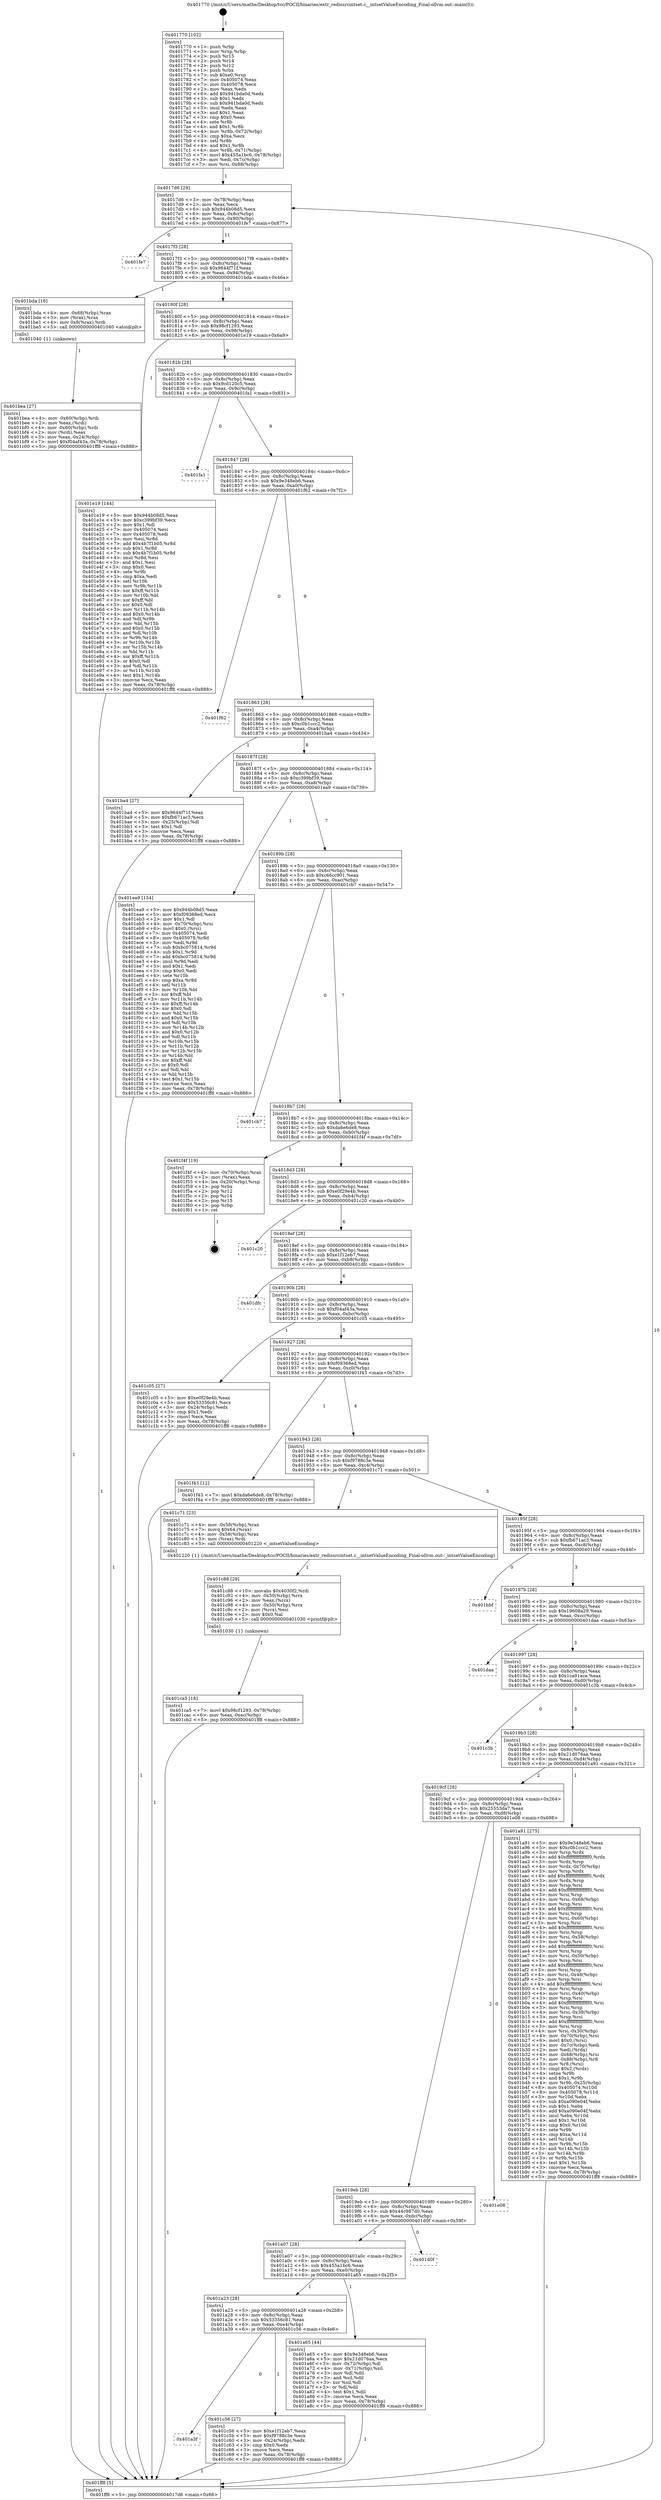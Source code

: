 digraph "0x401770" {
  label = "0x401770 (/mnt/c/Users/mathe/Desktop/tcc/POCII/binaries/extr_redissrcintset.c__intsetValueEncoding_Final-ollvm.out::main(0))"
  labelloc = "t"
  node[shape=record]

  Entry [label="",width=0.3,height=0.3,shape=circle,fillcolor=black,style=filled]
  "0x4017d6" [label="{
     0x4017d6 [29]\l
     | [instrs]\l
     &nbsp;&nbsp;0x4017d6 \<+3\>: mov -0x78(%rbp),%eax\l
     &nbsp;&nbsp;0x4017d9 \<+2\>: mov %eax,%ecx\l
     &nbsp;&nbsp;0x4017db \<+6\>: sub $0x944b08d5,%ecx\l
     &nbsp;&nbsp;0x4017e1 \<+6\>: mov %eax,-0x8c(%rbp)\l
     &nbsp;&nbsp;0x4017e7 \<+6\>: mov %ecx,-0x90(%rbp)\l
     &nbsp;&nbsp;0x4017ed \<+6\>: je 0000000000401fe7 \<main+0x877\>\l
  }"]
  "0x401fe7" [label="{
     0x401fe7\l
  }", style=dashed]
  "0x4017f3" [label="{
     0x4017f3 [28]\l
     | [instrs]\l
     &nbsp;&nbsp;0x4017f3 \<+5\>: jmp 00000000004017f8 \<main+0x88\>\l
     &nbsp;&nbsp;0x4017f8 \<+6\>: mov -0x8c(%rbp),%eax\l
     &nbsp;&nbsp;0x4017fe \<+5\>: sub $0x9644f71f,%eax\l
     &nbsp;&nbsp;0x401803 \<+6\>: mov %eax,-0x94(%rbp)\l
     &nbsp;&nbsp;0x401809 \<+6\>: je 0000000000401bda \<main+0x46a\>\l
  }"]
  Exit [label="",width=0.3,height=0.3,shape=circle,fillcolor=black,style=filled,peripheries=2]
  "0x401bda" [label="{
     0x401bda [16]\l
     | [instrs]\l
     &nbsp;&nbsp;0x401bda \<+4\>: mov -0x68(%rbp),%rax\l
     &nbsp;&nbsp;0x401bde \<+3\>: mov (%rax),%rax\l
     &nbsp;&nbsp;0x401be1 \<+4\>: mov 0x8(%rax),%rdi\l
     &nbsp;&nbsp;0x401be5 \<+5\>: call 0000000000401040 \<atoi@plt\>\l
     | [calls]\l
     &nbsp;&nbsp;0x401040 \{1\} (unknown)\l
  }"]
  "0x40180f" [label="{
     0x40180f [28]\l
     | [instrs]\l
     &nbsp;&nbsp;0x40180f \<+5\>: jmp 0000000000401814 \<main+0xa4\>\l
     &nbsp;&nbsp;0x401814 \<+6\>: mov -0x8c(%rbp),%eax\l
     &nbsp;&nbsp;0x40181a \<+5\>: sub $0x98cf1293,%eax\l
     &nbsp;&nbsp;0x40181f \<+6\>: mov %eax,-0x98(%rbp)\l
     &nbsp;&nbsp;0x401825 \<+6\>: je 0000000000401e19 \<main+0x6a9\>\l
  }"]
  "0x401ca5" [label="{
     0x401ca5 [18]\l
     | [instrs]\l
     &nbsp;&nbsp;0x401ca5 \<+7\>: movl $0x98cf1293,-0x78(%rbp)\l
     &nbsp;&nbsp;0x401cac \<+6\>: mov %eax,-0xec(%rbp)\l
     &nbsp;&nbsp;0x401cb2 \<+5\>: jmp 0000000000401ff8 \<main+0x888\>\l
  }"]
  "0x401e19" [label="{
     0x401e19 [144]\l
     | [instrs]\l
     &nbsp;&nbsp;0x401e19 \<+5\>: mov $0x944b08d5,%eax\l
     &nbsp;&nbsp;0x401e1e \<+5\>: mov $0xc399bf39,%ecx\l
     &nbsp;&nbsp;0x401e23 \<+2\>: mov $0x1,%dl\l
     &nbsp;&nbsp;0x401e25 \<+7\>: mov 0x405074,%esi\l
     &nbsp;&nbsp;0x401e2c \<+7\>: mov 0x405078,%edi\l
     &nbsp;&nbsp;0x401e33 \<+3\>: mov %esi,%r8d\l
     &nbsp;&nbsp;0x401e36 \<+7\>: add $0x4b7f1b05,%r8d\l
     &nbsp;&nbsp;0x401e3d \<+4\>: sub $0x1,%r8d\l
     &nbsp;&nbsp;0x401e41 \<+7\>: sub $0x4b7f1b05,%r8d\l
     &nbsp;&nbsp;0x401e48 \<+4\>: imul %r8d,%esi\l
     &nbsp;&nbsp;0x401e4c \<+3\>: and $0x1,%esi\l
     &nbsp;&nbsp;0x401e4f \<+3\>: cmp $0x0,%esi\l
     &nbsp;&nbsp;0x401e52 \<+4\>: sete %r9b\l
     &nbsp;&nbsp;0x401e56 \<+3\>: cmp $0xa,%edi\l
     &nbsp;&nbsp;0x401e59 \<+4\>: setl %r10b\l
     &nbsp;&nbsp;0x401e5d \<+3\>: mov %r9b,%r11b\l
     &nbsp;&nbsp;0x401e60 \<+4\>: xor $0xff,%r11b\l
     &nbsp;&nbsp;0x401e64 \<+3\>: mov %r10b,%bl\l
     &nbsp;&nbsp;0x401e67 \<+3\>: xor $0xff,%bl\l
     &nbsp;&nbsp;0x401e6a \<+3\>: xor $0x0,%dl\l
     &nbsp;&nbsp;0x401e6d \<+3\>: mov %r11b,%r14b\l
     &nbsp;&nbsp;0x401e70 \<+4\>: and $0x0,%r14b\l
     &nbsp;&nbsp;0x401e74 \<+3\>: and %dl,%r9b\l
     &nbsp;&nbsp;0x401e77 \<+3\>: mov %bl,%r15b\l
     &nbsp;&nbsp;0x401e7a \<+4\>: and $0x0,%r15b\l
     &nbsp;&nbsp;0x401e7e \<+3\>: and %dl,%r10b\l
     &nbsp;&nbsp;0x401e81 \<+3\>: or %r9b,%r14b\l
     &nbsp;&nbsp;0x401e84 \<+3\>: or %r10b,%r15b\l
     &nbsp;&nbsp;0x401e87 \<+3\>: xor %r15b,%r14b\l
     &nbsp;&nbsp;0x401e8a \<+3\>: or %bl,%r11b\l
     &nbsp;&nbsp;0x401e8d \<+4\>: xor $0xff,%r11b\l
     &nbsp;&nbsp;0x401e91 \<+3\>: or $0x0,%dl\l
     &nbsp;&nbsp;0x401e94 \<+3\>: and %dl,%r11b\l
     &nbsp;&nbsp;0x401e97 \<+3\>: or %r11b,%r14b\l
     &nbsp;&nbsp;0x401e9a \<+4\>: test $0x1,%r14b\l
     &nbsp;&nbsp;0x401e9e \<+3\>: cmovne %ecx,%eax\l
     &nbsp;&nbsp;0x401ea1 \<+3\>: mov %eax,-0x78(%rbp)\l
     &nbsp;&nbsp;0x401ea4 \<+5\>: jmp 0000000000401ff8 \<main+0x888\>\l
  }"]
  "0x40182b" [label="{
     0x40182b [28]\l
     | [instrs]\l
     &nbsp;&nbsp;0x40182b \<+5\>: jmp 0000000000401830 \<main+0xc0\>\l
     &nbsp;&nbsp;0x401830 \<+6\>: mov -0x8c(%rbp),%eax\l
     &nbsp;&nbsp;0x401836 \<+5\>: sub $0x9cd120c5,%eax\l
     &nbsp;&nbsp;0x40183b \<+6\>: mov %eax,-0x9c(%rbp)\l
     &nbsp;&nbsp;0x401841 \<+6\>: je 0000000000401fa1 \<main+0x831\>\l
  }"]
  "0x401c88" [label="{
     0x401c88 [29]\l
     | [instrs]\l
     &nbsp;&nbsp;0x401c88 \<+10\>: movabs $0x4030f2,%rdi\l
     &nbsp;&nbsp;0x401c92 \<+4\>: mov -0x50(%rbp),%rcx\l
     &nbsp;&nbsp;0x401c96 \<+2\>: mov %eax,(%rcx)\l
     &nbsp;&nbsp;0x401c98 \<+4\>: mov -0x50(%rbp),%rcx\l
     &nbsp;&nbsp;0x401c9c \<+2\>: mov (%rcx),%esi\l
     &nbsp;&nbsp;0x401c9e \<+2\>: mov $0x0,%al\l
     &nbsp;&nbsp;0x401ca0 \<+5\>: call 0000000000401030 \<printf@plt\>\l
     | [calls]\l
     &nbsp;&nbsp;0x401030 \{1\} (unknown)\l
  }"]
  "0x401fa1" [label="{
     0x401fa1\l
  }", style=dashed]
  "0x401847" [label="{
     0x401847 [28]\l
     | [instrs]\l
     &nbsp;&nbsp;0x401847 \<+5\>: jmp 000000000040184c \<main+0xdc\>\l
     &nbsp;&nbsp;0x40184c \<+6\>: mov -0x8c(%rbp),%eax\l
     &nbsp;&nbsp;0x401852 \<+5\>: sub $0x9e348eb6,%eax\l
     &nbsp;&nbsp;0x401857 \<+6\>: mov %eax,-0xa0(%rbp)\l
     &nbsp;&nbsp;0x40185d \<+6\>: je 0000000000401f62 \<main+0x7f2\>\l
  }"]
  "0x401a3f" [label="{
     0x401a3f\l
  }", style=dashed]
  "0x401f62" [label="{
     0x401f62\l
  }", style=dashed]
  "0x401863" [label="{
     0x401863 [28]\l
     | [instrs]\l
     &nbsp;&nbsp;0x401863 \<+5\>: jmp 0000000000401868 \<main+0xf8\>\l
     &nbsp;&nbsp;0x401868 \<+6\>: mov -0x8c(%rbp),%eax\l
     &nbsp;&nbsp;0x40186e \<+5\>: sub $0xc0b1ccc2,%eax\l
     &nbsp;&nbsp;0x401873 \<+6\>: mov %eax,-0xa4(%rbp)\l
     &nbsp;&nbsp;0x401879 \<+6\>: je 0000000000401ba4 \<main+0x434\>\l
  }"]
  "0x401c56" [label="{
     0x401c56 [27]\l
     | [instrs]\l
     &nbsp;&nbsp;0x401c56 \<+5\>: mov $0xe1f12eb7,%eax\l
     &nbsp;&nbsp;0x401c5b \<+5\>: mov $0xf9788c3e,%ecx\l
     &nbsp;&nbsp;0x401c60 \<+3\>: mov -0x24(%rbp),%edx\l
     &nbsp;&nbsp;0x401c63 \<+3\>: cmp $0x0,%edx\l
     &nbsp;&nbsp;0x401c66 \<+3\>: cmove %ecx,%eax\l
     &nbsp;&nbsp;0x401c69 \<+3\>: mov %eax,-0x78(%rbp)\l
     &nbsp;&nbsp;0x401c6c \<+5\>: jmp 0000000000401ff8 \<main+0x888\>\l
  }"]
  "0x401ba4" [label="{
     0x401ba4 [27]\l
     | [instrs]\l
     &nbsp;&nbsp;0x401ba4 \<+5\>: mov $0x9644f71f,%eax\l
     &nbsp;&nbsp;0x401ba9 \<+5\>: mov $0xfb671ac3,%ecx\l
     &nbsp;&nbsp;0x401bae \<+3\>: mov -0x25(%rbp),%dl\l
     &nbsp;&nbsp;0x401bb1 \<+3\>: test $0x1,%dl\l
     &nbsp;&nbsp;0x401bb4 \<+3\>: cmovne %ecx,%eax\l
     &nbsp;&nbsp;0x401bb7 \<+3\>: mov %eax,-0x78(%rbp)\l
     &nbsp;&nbsp;0x401bba \<+5\>: jmp 0000000000401ff8 \<main+0x888\>\l
  }"]
  "0x40187f" [label="{
     0x40187f [28]\l
     | [instrs]\l
     &nbsp;&nbsp;0x40187f \<+5\>: jmp 0000000000401884 \<main+0x114\>\l
     &nbsp;&nbsp;0x401884 \<+6\>: mov -0x8c(%rbp),%eax\l
     &nbsp;&nbsp;0x40188a \<+5\>: sub $0xc399bf39,%eax\l
     &nbsp;&nbsp;0x40188f \<+6\>: mov %eax,-0xa8(%rbp)\l
     &nbsp;&nbsp;0x401895 \<+6\>: je 0000000000401ea9 \<main+0x739\>\l
  }"]
  "0x401bea" [label="{
     0x401bea [27]\l
     | [instrs]\l
     &nbsp;&nbsp;0x401bea \<+4\>: mov -0x60(%rbp),%rdi\l
     &nbsp;&nbsp;0x401bee \<+2\>: mov %eax,(%rdi)\l
     &nbsp;&nbsp;0x401bf0 \<+4\>: mov -0x60(%rbp),%rdi\l
     &nbsp;&nbsp;0x401bf4 \<+2\>: mov (%rdi),%eax\l
     &nbsp;&nbsp;0x401bf6 \<+3\>: mov %eax,-0x24(%rbp)\l
     &nbsp;&nbsp;0x401bf9 \<+7\>: movl $0xf04af43a,-0x78(%rbp)\l
     &nbsp;&nbsp;0x401c00 \<+5\>: jmp 0000000000401ff8 \<main+0x888\>\l
  }"]
  "0x401ea9" [label="{
     0x401ea9 [154]\l
     | [instrs]\l
     &nbsp;&nbsp;0x401ea9 \<+5\>: mov $0x944b08d5,%eax\l
     &nbsp;&nbsp;0x401eae \<+5\>: mov $0xf09368ed,%ecx\l
     &nbsp;&nbsp;0x401eb3 \<+2\>: mov $0x1,%dl\l
     &nbsp;&nbsp;0x401eb5 \<+4\>: mov -0x70(%rbp),%rsi\l
     &nbsp;&nbsp;0x401eb9 \<+6\>: movl $0x0,(%rsi)\l
     &nbsp;&nbsp;0x401ebf \<+7\>: mov 0x405074,%edi\l
     &nbsp;&nbsp;0x401ec6 \<+8\>: mov 0x405078,%r8d\l
     &nbsp;&nbsp;0x401ece \<+3\>: mov %edi,%r9d\l
     &nbsp;&nbsp;0x401ed1 \<+7\>: sub $0xbc075814,%r9d\l
     &nbsp;&nbsp;0x401ed8 \<+4\>: sub $0x1,%r9d\l
     &nbsp;&nbsp;0x401edc \<+7\>: add $0xbc075814,%r9d\l
     &nbsp;&nbsp;0x401ee3 \<+4\>: imul %r9d,%edi\l
     &nbsp;&nbsp;0x401ee7 \<+3\>: and $0x1,%edi\l
     &nbsp;&nbsp;0x401eea \<+3\>: cmp $0x0,%edi\l
     &nbsp;&nbsp;0x401eed \<+4\>: sete %r10b\l
     &nbsp;&nbsp;0x401ef1 \<+4\>: cmp $0xa,%r8d\l
     &nbsp;&nbsp;0x401ef5 \<+4\>: setl %r11b\l
     &nbsp;&nbsp;0x401ef9 \<+3\>: mov %r10b,%bl\l
     &nbsp;&nbsp;0x401efc \<+3\>: xor $0xff,%bl\l
     &nbsp;&nbsp;0x401eff \<+3\>: mov %r11b,%r14b\l
     &nbsp;&nbsp;0x401f02 \<+4\>: xor $0xff,%r14b\l
     &nbsp;&nbsp;0x401f06 \<+3\>: xor $0x0,%dl\l
     &nbsp;&nbsp;0x401f09 \<+3\>: mov %bl,%r15b\l
     &nbsp;&nbsp;0x401f0c \<+4\>: and $0x0,%r15b\l
     &nbsp;&nbsp;0x401f10 \<+3\>: and %dl,%r10b\l
     &nbsp;&nbsp;0x401f13 \<+3\>: mov %r14b,%r12b\l
     &nbsp;&nbsp;0x401f16 \<+4\>: and $0x0,%r12b\l
     &nbsp;&nbsp;0x401f1a \<+3\>: and %dl,%r11b\l
     &nbsp;&nbsp;0x401f1d \<+3\>: or %r10b,%r15b\l
     &nbsp;&nbsp;0x401f20 \<+3\>: or %r11b,%r12b\l
     &nbsp;&nbsp;0x401f23 \<+3\>: xor %r12b,%r15b\l
     &nbsp;&nbsp;0x401f26 \<+3\>: or %r14b,%bl\l
     &nbsp;&nbsp;0x401f29 \<+3\>: xor $0xff,%bl\l
     &nbsp;&nbsp;0x401f2c \<+3\>: or $0x0,%dl\l
     &nbsp;&nbsp;0x401f2f \<+2\>: and %dl,%bl\l
     &nbsp;&nbsp;0x401f31 \<+3\>: or %bl,%r15b\l
     &nbsp;&nbsp;0x401f34 \<+4\>: test $0x1,%r15b\l
     &nbsp;&nbsp;0x401f38 \<+3\>: cmovne %ecx,%eax\l
     &nbsp;&nbsp;0x401f3b \<+3\>: mov %eax,-0x78(%rbp)\l
     &nbsp;&nbsp;0x401f3e \<+5\>: jmp 0000000000401ff8 \<main+0x888\>\l
  }"]
  "0x40189b" [label="{
     0x40189b [28]\l
     | [instrs]\l
     &nbsp;&nbsp;0x40189b \<+5\>: jmp 00000000004018a0 \<main+0x130\>\l
     &nbsp;&nbsp;0x4018a0 \<+6\>: mov -0x8c(%rbp),%eax\l
     &nbsp;&nbsp;0x4018a6 \<+5\>: sub $0xc66cc901,%eax\l
     &nbsp;&nbsp;0x4018ab \<+6\>: mov %eax,-0xac(%rbp)\l
     &nbsp;&nbsp;0x4018b1 \<+6\>: je 0000000000401cb7 \<main+0x547\>\l
  }"]
  "0x401770" [label="{
     0x401770 [102]\l
     | [instrs]\l
     &nbsp;&nbsp;0x401770 \<+1\>: push %rbp\l
     &nbsp;&nbsp;0x401771 \<+3\>: mov %rsp,%rbp\l
     &nbsp;&nbsp;0x401774 \<+2\>: push %r15\l
     &nbsp;&nbsp;0x401776 \<+2\>: push %r14\l
     &nbsp;&nbsp;0x401778 \<+2\>: push %r12\l
     &nbsp;&nbsp;0x40177a \<+1\>: push %rbx\l
     &nbsp;&nbsp;0x40177b \<+7\>: sub $0xe0,%rsp\l
     &nbsp;&nbsp;0x401782 \<+7\>: mov 0x405074,%eax\l
     &nbsp;&nbsp;0x401789 \<+7\>: mov 0x405078,%ecx\l
     &nbsp;&nbsp;0x401790 \<+2\>: mov %eax,%edx\l
     &nbsp;&nbsp;0x401792 \<+6\>: add $0x941bda0d,%edx\l
     &nbsp;&nbsp;0x401798 \<+3\>: sub $0x1,%edx\l
     &nbsp;&nbsp;0x40179b \<+6\>: sub $0x941bda0d,%edx\l
     &nbsp;&nbsp;0x4017a1 \<+3\>: imul %edx,%eax\l
     &nbsp;&nbsp;0x4017a4 \<+3\>: and $0x1,%eax\l
     &nbsp;&nbsp;0x4017a7 \<+3\>: cmp $0x0,%eax\l
     &nbsp;&nbsp;0x4017aa \<+4\>: sete %r8b\l
     &nbsp;&nbsp;0x4017ae \<+4\>: and $0x1,%r8b\l
     &nbsp;&nbsp;0x4017b2 \<+4\>: mov %r8b,-0x72(%rbp)\l
     &nbsp;&nbsp;0x4017b6 \<+3\>: cmp $0xa,%ecx\l
     &nbsp;&nbsp;0x4017b9 \<+4\>: setl %r8b\l
     &nbsp;&nbsp;0x4017bd \<+4\>: and $0x1,%r8b\l
     &nbsp;&nbsp;0x4017c1 \<+4\>: mov %r8b,-0x71(%rbp)\l
     &nbsp;&nbsp;0x4017c5 \<+7\>: movl $0x455a1bc6,-0x78(%rbp)\l
     &nbsp;&nbsp;0x4017cc \<+3\>: mov %edi,-0x7c(%rbp)\l
     &nbsp;&nbsp;0x4017cf \<+7\>: mov %rsi,-0x88(%rbp)\l
  }"]
  "0x401cb7" [label="{
     0x401cb7\l
  }", style=dashed]
  "0x4018b7" [label="{
     0x4018b7 [28]\l
     | [instrs]\l
     &nbsp;&nbsp;0x4018b7 \<+5\>: jmp 00000000004018bc \<main+0x14c\>\l
     &nbsp;&nbsp;0x4018bc \<+6\>: mov -0x8c(%rbp),%eax\l
     &nbsp;&nbsp;0x4018c2 \<+5\>: sub $0xda6e6de8,%eax\l
     &nbsp;&nbsp;0x4018c7 \<+6\>: mov %eax,-0xb0(%rbp)\l
     &nbsp;&nbsp;0x4018cd \<+6\>: je 0000000000401f4f \<main+0x7df\>\l
  }"]
  "0x401ff8" [label="{
     0x401ff8 [5]\l
     | [instrs]\l
     &nbsp;&nbsp;0x401ff8 \<+5\>: jmp 00000000004017d6 \<main+0x66\>\l
  }"]
  "0x401f4f" [label="{
     0x401f4f [19]\l
     | [instrs]\l
     &nbsp;&nbsp;0x401f4f \<+4\>: mov -0x70(%rbp),%rax\l
     &nbsp;&nbsp;0x401f53 \<+2\>: mov (%rax),%eax\l
     &nbsp;&nbsp;0x401f55 \<+4\>: lea -0x20(%rbp),%rsp\l
     &nbsp;&nbsp;0x401f59 \<+1\>: pop %rbx\l
     &nbsp;&nbsp;0x401f5a \<+2\>: pop %r12\l
     &nbsp;&nbsp;0x401f5c \<+2\>: pop %r14\l
     &nbsp;&nbsp;0x401f5e \<+2\>: pop %r15\l
     &nbsp;&nbsp;0x401f60 \<+1\>: pop %rbp\l
     &nbsp;&nbsp;0x401f61 \<+1\>: ret\l
  }"]
  "0x4018d3" [label="{
     0x4018d3 [28]\l
     | [instrs]\l
     &nbsp;&nbsp;0x4018d3 \<+5\>: jmp 00000000004018d8 \<main+0x168\>\l
     &nbsp;&nbsp;0x4018d8 \<+6\>: mov -0x8c(%rbp),%eax\l
     &nbsp;&nbsp;0x4018de \<+5\>: sub $0xe0f29e4b,%eax\l
     &nbsp;&nbsp;0x4018e3 \<+6\>: mov %eax,-0xb4(%rbp)\l
     &nbsp;&nbsp;0x4018e9 \<+6\>: je 0000000000401c20 \<main+0x4b0\>\l
  }"]
  "0x401a23" [label="{
     0x401a23 [28]\l
     | [instrs]\l
     &nbsp;&nbsp;0x401a23 \<+5\>: jmp 0000000000401a28 \<main+0x2b8\>\l
     &nbsp;&nbsp;0x401a28 \<+6\>: mov -0x8c(%rbp),%eax\l
     &nbsp;&nbsp;0x401a2e \<+5\>: sub $0x53356c81,%eax\l
     &nbsp;&nbsp;0x401a33 \<+6\>: mov %eax,-0xe4(%rbp)\l
     &nbsp;&nbsp;0x401a39 \<+6\>: je 0000000000401c56 \<main+0x4e6\>\l
  }"]
  "0x401c20" [label="{
     0x401c20\l
  }", style=dashed]
  "0x4018ef" [label="{
     0x4018ef [28]\l
     | [instrs]\l
     &nbsp;&nbsp;0x4018ef \<+5\>: jmp 00000000004018f4 \<main+0x184\>\l
     &nbsp;&nbsp;0x4018f4 \<+6\>: mov -0x8c(%rbp),%eax\l
     &nbsp;&nbsp;0x4018fa \<+5\>: sub $0xe1f12eb7,%eax\l
     &nbsp;&nbsp;0x4018ff \<+6\>: mov %eax,-0xb8(%rbp)\l
     &nbsp;&nbsp;0x401905 \<+6\>: je 0000000000401dfc \<main+0x68c\>\l
  }"]
  "0x401a65" [label="{
     0x401a65 [44]\l
     | [instrs]\l
     &nbsp;&nbsp;0x401a65 \<+5\>: mov $0x9e348eb6,%eax\l
     &nbsp;&nbsp;0x401a6a \<+5\>: mov $0x21d076aa,%ecx\l
     &nbsp;&nbsp;0x401a6f \<+3\>: mov -0x72(%rbp),%dl\l
     &nbsp;&nbsp;0x401a72 \<+4\>: mov -0x71(%rbp),%sil\l
     &nbsp;&nbsp;0x401a76 \<+3\>: mov %dl,%dil\l
     &nbsp;&nbsp;0x401a79 \<+3\>: and %sil,%dil\l
     &nbsp;&nbsp;0x401a7c \<+3\>: xor %sil,%dl\l
     &nbsp;&nbsp;0x401a7f \<+3\>: or %dl,%dil\l
     &nbsp;&nbsp;0x401a82 \<+4\>: test $0x1,%dil\l
     &nbsp;&nbsp;0x401a86 \<+3\>: cmovne %ecx,%eax\l
     &nbsp;&nbsp;0x401a89 \<+3\>: mov %eax,-0x78(%rbp)\l
     &nbsp;&nbsp;0x401a8c \<+5\>: jmp 0000000000401ff8 \<main+0x888\>\l
  }"]
  "0x401dfc" [label="{
     0x401dfc\l
  }", style=dashed]
  "0x40190b" [label="{
     0x40190b [28]\l
     | [instrs]\l
     &nbsp;&nbsp;0x40190b \<+5\>: jmp 0000000000401910 \<main+0x1a0\>\l
     &nbsp;&nbsp;0x401910 \<+6\>: mov -0x8c(%rbp),%eax\l
     &nbsp;&nbsp;0x401916 \<+5\>: sub $0xf04af43a,%eax\l
     &nbsp;&nbsp;0x40191b \<+6\>: mov %eax,-0xbc(%rbp)\l
     &nbsp;&nbsp;0x401921 \<+6\>: je 0000000000401c05 \<main+0x495\>\l
  }"]
  "0x401a07" [label="{
     0x401a07 [28]\l
     | [instrs]\l
     &nbsp;&nbsp;0x401a07 \<+5\>: jmp 0000000000401a0c \<main+0x29c\>\l
     &nbsp;&nbsp;0x401a0c \<+6\>: mov -0x8c(%rbp),%eax\l
     &nbsp;&nbsp;0x401a12 \<+5\>: sub $0x455a1bc6,%eax\l
     &nbsp;&nbsp;0x401a17 \<+6\>: mov %eax,-0xe0(%rbp)\l
     &nbsp;&nbsp;0x401a1d \<+6\>: je 0000000000401a65 \<main+0x2f5\>\l
  }"]
  "0x401c05" [label="{
     0x401c05 [27]\l
     | [instrs]\l
     &nbsp;&nbsp;0x401c05 \<+5\>: mov $0xe0f29e4b,%eax\l
     &nbsp;&nbsp;0x401c0a \<+5\>: mov $0x53356c81,%ecx\l
     &nbsp;&nbsp;0x401c0f \<+3\>: mov -0x24(%rbp),%edx\l
     &nbsp;&nbsp;0x401c12 \<+3\>: cmp $0x1,%edx\l
     &nbsp;&nbsp;0x401c15 \<+3\>: cmovl %ecx,%eax\l
     &nbsp;&nbsp;0x401c18 \<+3\>: mov %eax,-0x78(%rbp)\l
     &nbsp;&nbsp;0x401c1b \<+5\>: jmp 0000000000401ff8 \<main+0x888\>\l
  }"]
  "0x401927" [label="{
     0x401927 [28]\l
     | [instrs]\l
     &nbsp;&nbsp;0x401927 \<+5\>: jmp 000000000040192c \<main+0x1bc\>\l
     &nbsp;&nbsp;0x40192c \<+6\>: mov -0x8c(%rbp),%eax\l
     &nbsp;&nbsp;0x401932 \<+5\>: sub $0xf09368ed,%eax\l
     &nbsp;&nbsp;0x401937 \<+6\>: mov %eax,-0xc0(%rbp)\l
     &nbsp;&nbsp;0x40193d \<+6\>: je 0000000000401f43 \<main+0x7d3\>\l
  }"]
  "0x401d0f" [label="{
     0x401d0f\l
  }", style=dashed]
  "0x401f43" [label="{
     0x401f43 [12]\l
     | [instrs]\l
     &nbsp;&nbsp;0x401f43 \<+7\>: movl $0xda6e6de8,-0x78(%rbp)\l
     &nbsp;&nbsp;0x401f4a \<+5\>: jmp 0000000000401ff8 \<main+0x888\>\l
  }"]
  "0x401943" [label="{
     0x401943 [28]\l
     | [instrs]\l
     &nbsp;&nbsp;0x401943 \<+5\>: jmp 0000000000401948 \<main+0x1d8\>\l
     &nbsp;&nbsp;0x401948 \<+6\>: mov -0x8c(%rbp),%eax\l
     &nbsp;&nbsp;0x40194e \<+5\>: sub $0xf9788c3e,%eax\l
     &nbsp;&nbsp;0x401953 \<+6\>: mov %eax,-0xc4(%rbp)\l
     &nbsp;&nbsp;0x401959 \<+6\>: je 0000000000401c71 \<main+0x501\>\l
  }"]
  "0x4019eb" [label="{
     0x4019eb [28]\l
     | [instrs]\l
     &nbsp;&nbsp;0x4019eb \<+5\>: jmp 00000000004019f0 \<main+0x280\>\l
     &nbsp;&nbsp;0x4019f0 \<+6\>: mov -0x8c(%rbp),%eax\l
     &nbsp;&nbsp;0x4019f6 \<+5\>: sub $0x44c987d0,%eax\l
     &nbsp;&nbsp;0x4019fb \<+6\>: mov %eax,-0xdc(%rbp)\l
     &nbsp;&nbsp;0x401a01 \<+6\>: je 0000000000401d0f \<main+0x59f\>\l
  }"]
  "0x401c71" [label="{
     0x401c71 [23]\l
     | [instrs]\l
     &nbsp;&nbsp;0x401c71 \<+4\>: mov -0x58(%rbp),%rax\l
     &nbsp;&nbsp;0x401c75 \<+7\>: movq $0x64,(%rax)\l
     &nbsp;&nbsp;0x401c7c \<+4\>: mov -0x58(%rbp),%rax\l
     &nbsp;&nbsp;0x401c80 \<+3\>: mov (%rax),%rdi\l
     &nbsp;&nbsp;0x401c83 \<+5\>: call 0000000000401220 \<_intsetValueEncoding\>\l
     | [calls]\l
     &nbsp;&nbsp;0x401220 \{1\} (/mnt/c/Users/mathe/Desktop/tcc/POCII/binaries/extr_redissrcintset.c__intsetValueEncoding_Final-ollvm.out::_intsetValueEncoding)\l
  }"]
  "0x40195f" [label="{
     0x40195f [28]\l
     | [instrs]\l
     &nbsp;&nbsp;0x40195f \<+5\>: jmp 0000000000401964 \<main+0x1f4\>\l
     &nbsp;&nbsp;0x401964 \<+6\>: mov -0x8c(%rbp),%eax\l
     &nbsp;&nbsp;0x40196a \<+5\>: sub $0xfb671ac3,%eax\l
     &nbsp;&nbsp;0x40196f \<+6\>: mov %eax,-0xc8(%rbp)\l
     &nbsp;&nbsp;0x401975 \<+6\>: je 0000000000401bbf \<main+0x44f\>\l
  }"]
  "0x401e08" [label="{
     0x401e08\l
  }", style=dashed]
  "0x401bbf" [label="{
     0x401bbf\l
  }", style=dashed]
  "0x40197b" [label="{
     0x40197b [28]\l
     | [instrs]\l
     &nbsp;&nbsp;0x40197b \<+5\>: jmp 0000000000401980 \<main+0x210\>\l
     &nbsp;&nbsp;0x401980 \<+6\>: mov -0x8c(%rbp),%eax\l
     &nbsp;&nbsp;0x401986 \<+5\>: sub $0x19608a29,%eax\l
     &nbsp;&nbsp;0x40198b \<+6\>: mov %eax,-0xcc(%rbp)\l
     &nbsp;&nbsp;0x401991 \<+6\>: je 0000000000401daa \<main+0x63a\>\l
  }"]
  "0x4019cf" [label="{
     0x4019cf [28]\l
     | [instrs]\l
     &nbsp;&nbsp;0x4019cf \<+5\>: jmp 00000000004019d4 \<main+0x264\>\l
     &nbsp;&nbsp;0x4019d4 \<+6\>: mov -0x8c(%rbp),%eax\l
     &nbsp;&nbsp;0x4019da \<+5\>: sub $0x25553da7,%eax\l
     &nbsp;&nbsp;0x4019df \<+6\>: mov %eax,-0xd8(%rbp)\l
     &nbsp;&nbsp;0x4019e5 \<+6\>: je 0000000000401e08 \<main+0x698\>\l
  }"]
  "0x401daa" [label="{
     0x401daa\l
  }", style=dashed]
  "0x401997" [label="{
     0x401997 [28]\l
     | [instrs]\l
     &nbsp;&nbsp;0x401997 \<+5\>: jmp 000000000040199c \<main+0x22c\>\l
     &nbsp;&nbsp;0x40199c \<+6\>: mov -0x8c(%rbp),%eax\l
     &nbsp;&nbsp;0x4019a2 \<+5\>: sub $0x1ca91ace,%eax\l
     &nbsp;&nbsp;0x4019a7 \<+6\>: mov %eax,-0xd0(%rbp)\l
     &nbsp;&nbsp;0x4019ad \<+6\>: je 0000000000401c3b \<main+0x4cb\>\l
  }"]
  "0x401a91" [label="{
     0x401a91 [275]\l
     | [instrs]\l
     &nbsp;&nbsp;0x401a91 \<+5\>: mov $0x9e348eb6,%eax\l
     &nbsp;&nbsp;0x401a96 \<+5\>: mov $0xc0b1ccc2,%ecx\l
     &nbsp;&nbsp;0x401a9b \<+3\>: mov %rsp,%rdx\l
     &nbsp;&nbsp;0x401a9e \<+4\>: add $0xfffffffffffffff0,%rdx\l
     &nbsp;&nbsp;0x401aa2 \<+3\>: mov %rdx,%rsp\l
     &nbsp;&nbsp;0x401aa5 \<+4\>: mov %rdx,-0x70(%rbp)\l
     &nbsp;&nbsp;0x401aa9 \<+3\>: mov %rsp,%rdx\l
     &nbsp;&nbsp;0x401aac \<+4\>: add $0xfffffffffffffff0,%rdx\l
     &nbsp;&nbsp;0x401ab0 \<+3\>: mov %rdx,%rsp\l
     &nbsp;&nbsp;0x401ab3 \<+3\>: mov %rsp,%rsi\l
     &nbsp;&nbsp;0x401ab6 \<+4\>: add $0xfffffffffffffff0,%rsi\l
     &nbsp;&nbsp;0x401aba \<+3\>: mov %rsi,%rsp\l
     &nbsp;&nbsp;0x401abd \<+4\>: mov %rsi,-0x68(%rbp)\l
     &nbsp;&nbsp;0x401ac1 \<+3\>: mov %rsp,%rsi\l
     &nbsp;&nbsp;0x401ac4 \<+4\>: add $0xfffffffffffffff0,%rsi\l
     &nbsp;&nbsp;0x401ac8 \<+3\>: mov %rsi,%rsp\l
     &nbsp;&nbsp;0x401acb \<+4\>: mov %rsi,-0x60(%rbp)\l
     &nbsp;&nbsp;0x401acf \<+3\>: mov %rsp,%rsi\l
     &nbsp;&nbsp;0x401ad2 \<+4\>: add $0xfffffffffffffff0,%rsi\l
     &nbsp;&nbsp;0x401ad6 \<+3\>: mov %rsi,%rsp\l
     &nbsp;&nbsp;0x401ad9 \<+4\>: mov %rsi,-0x58(%rbp)\l
     &nbsp;&nbsp;0x401add \<+3\>: mov %rsp,%rsi\l
     &nbsp;&nbsp;0x401ae0 \<+4\>: add $0xfffffffffffffff0,%rsi\l
     &nbsp;&nbsp;0x401ae4 \<+3\>: mov %rsi,%rsp\l
     &nbsp;&nbsp;0x401ae7 \<+4\>: mov %rsi,-0x50(%rbp)\l
     &nbsp;&nbsp;0x401aeb \<+3\>: mov %rsp,%rsi\l
     &nbsp;&nbsp;0x401aee \<+4\>: add $0xfffffffffffffff0,%rsi\l
     &nbsp;&nbsp;0x401af2 \<+3\>: mov %rsi,%rsp\l
     &nbsp;&nbsp;0x401af5 \<+4\>: mov %rsi,-0x48(%rbp)\l
     &nbsp;&nbsp;0x401af9 \<+3\>: mov %rsp,%rsi\l
     &nbsp;&nbsp;0x401afc \<+4\>: add $0xfffffffffffffff0,%rsi\l
     &nbsp;&nbsp;0x401b00 \<+3\>: mov %rsi,%rsp\l
     &nbsp;&nbsp;0x401b03 \<+4\>: mov %rsi,-0x40(%rbp)\l
     &nbsp;&nbsp;0x401b07 \<+3\>: mov %rsp,%rsi\l
     &nbsp;&nbsp;0x401b0a \<+4\>: add $0xfffffffffffffff0,%rsi\l
     &nbsp;&nbsp;0x401b0e \<+3\>: mov %rsi,%rsp\l
     &nbsp;&nbsp;0x401b11 \<+4\>: mov %rsi,-0x38(%rbp)\l
     &nbsp;&nbsp;0x401b15 \<+3\>: mov %rsp,%rsi\l
     &nbsp;&nbsp;0x401b18 \<+4\>: add $0xfffffffffffffff0,%rsi\l
     &nbsp;&nbsp;0x401b1c \<+3\>: mov %rsi,%rsp\l
     &nbsp;&nbsp;0x401b1f \<+4\>: mov %rsi,-0x30(%rbp)\l
     &nbsp;&nbsp;0x401b23 \<+4\>: mov -0x70(%rbp),%rsi\l
     &nbsp;&nbsp;0x401b27 \<+6\>: movl $0x0,(%rsi)\l
     &nbsp;&nbsp;0x401b2d \<+3\>: mov -0x7c(%rbp),%edi\l
     &nbsp;&nbsp;0x401b30 \<+2\>: mov %edi,(%rdx)\l
     &nbsp;&nbsp;0x401b32 \<+4\>: mov -0x68(%rbp),%rsi\l
     &nbsp;&nbsp;0x401b36 \<+7\>: mov -0x88(%rbp),%r8\l
     &nbsp;&nbsp;0x401b3d \<+3\>: mov %r8,(%rsi)\l
     &nbsp;&nbsp;0x401b40 \<+3\>: cmpl $0x2,(%rdx)\l
     &nbsp;&nbsp;0x401b43 \<+4\>: setne %r9b\l
     &nbsp;&nbsp;0x401b47 \<+4\>: and $0x1,%r9b\l
     &nbsp;&nbsp;0x401b4b \<+4\>: mov %r9b,-0x25(%rbp)\l
     &nbsp;&nbsp;0x401b4f \<+8\>: mov 0x405074,%r10d\l
     &nbsp;&nbsp;0x401b57 \<+8\>: mov 0x405078,%r11d\l
     &nbsp;&nbsp;0x401b5f \<+3\>: mov %r10d,%ebx\l
     &nbsp;&nbsp;0x401b62 \<+6\>: sub $0xa090e04f,%ebx\l
     &nbsp;&nbsp;0x401b68 \<+3\>: sub $0x1,%ebx\l
     &nbsp;&nbsp;0x401b6b \<+6\>: add $0xa090e04f,%ebx\l
     &nbsp;&nbsp;0x401b71 \<+4\>: imul %ebx,%r10d\l
     &nbsp;&nbsp;0x401b75 \<+4\>: and $0x1,%r10d\l
     &nbsp;&nbsp;0x401b79 \<+4\>: cmp $0x0,%r10d\l
     &nbsp;&nbsp;0x401b7d \<+4\>: sete %r9b\l
     &nbsp;&nbsp;0x401b81 \<+4\>: cmp $0xa,%r11d\l
     &nbsp;&nbsp;0x401b85 \<+4\>: setl %r14b\l
     &nbsp;&nbsp;0x401b89 \<+3\>: mov %r9b,%r15b\l
     &nbsp;&nbsp;0x401b8c \<+3\>: and %r14b,%r15b\l
     &nbsp;&nbsp;0x401b8f \<+3\>: xor %r14b,%r9b\l
     &nbsp;&nbsp;0x401b92 \<+3\>: or %r9b,%r15b\l
     &nbsp;&nbsp;0x401b95 \<+4\>: test $0x1,%r15b\l
     &nbsp;&nbsp;0x401b99 \<+3\>: cmovne %ecx,%eax\l
     &nbsp;&nbsp;0x401b9c \<+3\>: mov %eax,-0x78(%rbp)\l
     &nbsp;&nbsp;0x401b9f \<+5\>: jmp 0000000000401ff8 \<main+0x888\>\l
  }"]
  "0x401c3b" [label="{
     0x401c3b\l
  }", style=dashed]
  "0x4019b3" [label="{
     0x4019b3 [28]\l
     | [instrs]\l
     &nbsp;&nbsp;0x4019b3 \<+5\>: jmp 00000000004019b8 \<main+0x248\>\l
     &nbsp;&nbsp;0x4019b8 \<+6\>: mov -0x8c(%rbp),%eax\l
     &nbsp;&nbsp;0x4019be \<+5\>: sub $0x21d076aa,%eax\l
     &nbsp;&nbsp;0x4019c3 \<+6\>: mov %eax,-0xd4(%rbp)\l
     &nbsp;&nbsp;0x4019c9 \<+6\>: je 0000000000401a91 \<main+0x321\>\l
  }"]
  Entry -> "0x401770" [label=" 1"]
  "0x4017d6" -> "0x401fe7" [label=" 0"]
  "0x4017d6" -> "0x4017f3" [label=" 11"]
  "0x401f4f" -> Exit [label=" 1"]
  "0x4017f3" -> "0x401bda" [label=" 1"]
  "0x4017f3" -> "0x40180f" [label=" 10"]
  "0x401f43" -> "0x401ff8" [label=" 1"]
  "0x40180f" -> "0x401e19" [label=" 1"]
  "0x40180f" -> "0x40182b" [label=" 9"]
  "0x401ea9" -> "0x401ff8" [label=" 1"]
  "0x40182b" -> "0x401fa1" [label=" 0"]
  "0x40182b" -> "0x401847" [label=" 9"]
  "0x401e19" -> "0x401ff8" [label=" 1"]
  "0x401847" -> "0x401f62" [label=" 0"]
  "0x401847" -> "0x401863" [label=" 9"]
  "0x401ca5" -> "0x401ff8" [label=" 1"]
  "0x401863" -> "0x401ba4" [label=" 1"]
  "0x401863" -> "0x40187f" [label=" 8"]
  "0x401c88" -> "0x401ca5" [label=" 1"]
  "0x40187f" -> "0x401ea9" [label=" 1"]
  "0x40187f" -> "0x40189b" [label=" 7"]
  "0x401c56" -> "0x401ff8" [label=" 1"]
  "0x40189b" -> "0x401cb7" [label=" 0"]
  "0x40189b" -> "0x4018b7" [label=" 7"]
  "0x401a23" -> "0x401c56" [label=" 1"]
  "0x4018b7" -> "0x401f4f" [label=" 1"]
  "0x4018b7" -> "0x4018d3" [label=" 6"]
  "0x401c71" -> "0x401c88" [label=" 1"]
  "0x4018d3" -> "0x401c20" [label=" 0"]
  "0x4018d3" -> "0x4018ef" [label=" 6"]
  "0x401c05" -> "0x401ff8" [label=" 1"]
  "0x4018ef" -> "0x401dfc" [label=" 0"]
  "0x4018ef" -> "0x40190b" [label=" 6"]
  "0x401bea" -> "0x401ff8" [label=" 1"]
  "0x40190b" -> "0x401c05" [label=" 1"]
  "0x40190b" -> "0x401927" [label=" 5"]
  "0x401ba4" -> "0x401ff8" [label=" 1"]
  "0x401927" -> "0x401f43" [label=" 1"]
  "0x401927" -> "0x401943" [label=" 4"]
  "0x401a91" -> "0x401ff8" [label=" 1"]
  "0x401943" -> "0x401c71" [label=" 1"]
  "0x401943" -> "0x40195f" [label=" 3"]
  "0x401ff8" -> "0x4017d6" [label=" 10"]
  "0x40195f" -> "0x401bbf" [label=" 0"]
  "0x40195f" -> "0x40197b" [label=" 3"]
  "0x401770" -> "0x4017d6" [label=" 1"]
  "0x40197b" -> "0x401daa" [label=" 0"]
  "0x40197b" -> "0x401997" [label=" 3"]
  "0x401a07" -> "0x401a23" [label=" 1"]
  "0x401997" -> "0x401c3b" [label=" 0"]
  "0x401997" -> "0x4019b3" [label=" 3"]
  "0x401a07" -> "0x401a65" [label=" 1"]
  "0x4019b3" -> "0x401a91" [label=" 1"]
  "0x4019b3" -> "0x4019cf" [label=" 2"]
  "0x401a65" -> "0x401ff8" [label=" 1"]
  "0x4019cf" -> "0x401e08" [label=" 0"]
  "0x4019cf" -> "0x4019eb" [label=" 2"]
  "0x401a23" -> "0x401a3f" [label=" 0"]
  "0x4019eb" -> "0x401d0f" [label=" 0"]
  "0x4019eb" -> "0x401a07" [label=" 2"]
  "0x401bda" -> "0x401bea" [label=" 1"]
}
